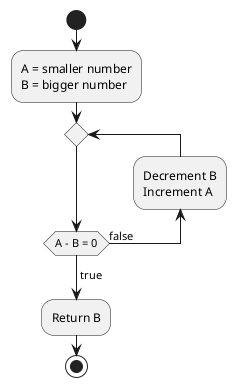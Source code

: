 @startuml
'https://plantuml.com/activity-diagram-beta

start
:A = smaller number
B = bigger number;
repeat
backward :Decrement B
Increment A;
repeat while (A - B = 0) is (false)
->true;
:Return B;
stop


@enduml
